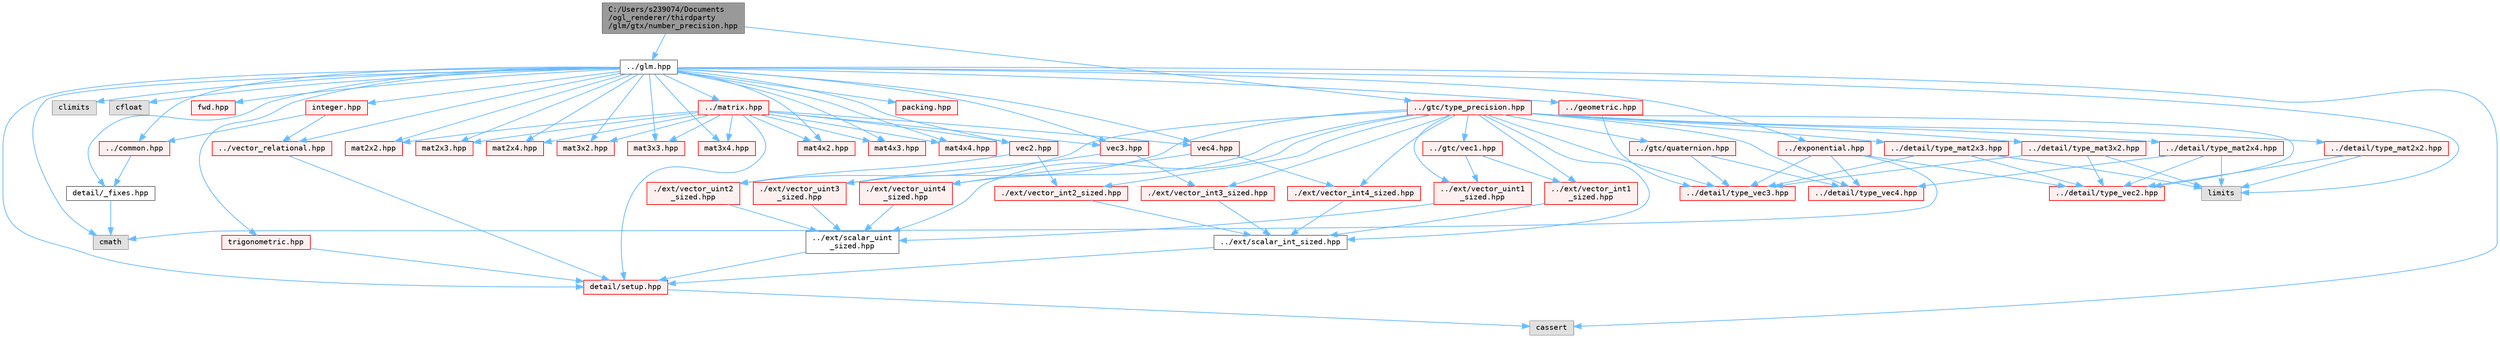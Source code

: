 digraph "C:/Users/s239074/Documents/ogl_renderer/thirdparty/glm/gtx/number_precision.hpp"
{
 // LATEX_PDF_SIZE
  bgcolor="transparent";
  edge [fontname=Terminal,fontsize=10,labelfontname=Helvetica,labelfontsize=10];
  node [fontname=Terminal,fontsize=10,shape=box,height=0.2,width=0.4];
  Node1 [label="C:/Users/s239074/Documents\l/ogl_renderer/thirdparty\l/glm/gtx/number_precision.hpp",height=0.2,width=0.4,color="gray40", fillcolor="grey60", style="filled", fontcolor="black",tooltip=" "];
  Node1 -> Node2 [color="steelblue1",style="solid"];
  Node2 [label="../glm.hpp",height=0.2,width=0.4,color="grey40", fillcolor="white", style="filled",URL="$glm_8hpp.html",tooltip=" "];
  Node2 -> Node3 [color="steelblue1",style="solid"];
  Node3 [label="detail/_fixes.hpp",height=0.2,width=0.4,color="grey40", fillcolor="white", style="filled",URL="$__fixes_8hpp.html",tooltip=" "];
  Node3 -> Node4 [color="steelblue1",style="solid"];
  Node4 [label="cmath",height=0.2,width=0.4,color="grey60", fillcolor="#E0E0E0", style="filled",tooltip=" "];
  Node2 -> Node5 [color="steelblue1",style="solid"];
  Node5 [label="detail/setup.hpp",height=0.2,width=0.4,color="red", fillcolor="#FFF0F0", style="filled",URL="$setup_8hpp.html",tooltip=" "];
  Node5 -> Node6 [color="steelblue1",style="solid"];
  Node6 [label="cassert",height=0.2,width=0.4,color="grey60", fillcolor="#E0E0E0", style="filled",tooltip=" "];
  Node2 -> Node4 [color="steelblue1",style="solid"];
  Node2 -> Node9 [color="steelblue1",style="solid"];
  Node9 [label="climits",height=0.2,width=0.4,color="grey60", fillcolor="#E0E0E0", style="filled",tooltip=" "];
  Node2 -> Node10 [color="steelblue1",style="solid"];
  Node10 [label="cfloat",height=0.2,width=0.4,color="grey60", fillcolor="#E0E0E0", style="filled",tooltip=" "];
  Node2 -> Node11 [color="steelblue1",style="solid"];
  Node11 [label="limits",height=0.2,width=0.4,color="grey60", fillcolor="#E0E0E0", style="filled",tooltip=" "];
  Node2 -> Node6 [color="steelblue1",style="solid"];
  Node2 -> Node12 [color="steelblue1",style="solid"];
  Node12 [label="fwd.hpp",height=0.2,width=0.4,color="red", fillcolor="#FFF0F0", style="filled",URL="$fwd_8hpp.html",tooltip=" "];
  Node2 -> Node14 [color="steelblue1",style="solid"];
  Node14 [label="vec2.hpp",height=0.2,width=0.4,color="red", fillcolor="#FFF0F0", style="filled",URL="$vec2_8hpp.html",tooltip=" "];
  Node14 -> Node25 [color="steelblue1",style="solid"];
  Node25 [label="./ext/vector_int2_sized.hpp",height=0.2,width=0.4,color="red", fillcolor="#FFF0F0", style="filled",URL="$vector__int2__sized_8hpp.html",tooltip=" "];
  Node25 -> Node26 [color="steelblue1",style="solid"];
  Node26 [label="../ext/scalar_int_sized.hpp",height=0.2,width=0.4,color="grey40", fillcolor="white", style="filled",URL="$scalar__int__sized_8hpp.html",tooltip=" "];
  Node26 -> Node5 [color="steelblue1",style="solid"];
  Node14 -> Node28 [color="steelblue1",style="solid"];
  Node28 [label="./ext/vector_uint2\l_sized.hpp",height=0.2,width=0.4,color="red", fillcolor="#FFF0F0", style="filled",URL="$vector__uint2__sized_8hpp.html",tooltip=" "];
  Node28 -> Node29 [color="steelblue1",style="solid"];
  Node29 [label="../ext/scalar_uint\l_sized.hpp",height=0.2,width=0.4,color="grey40", fillcolor="white", style="filled",URL="$scalar__uint__sized_8hpp.html",tooltip=" "];
  Node29 -> Node5 [color="steelblue1",style="solid"];
  Node2 -> Node30 [color="steelblue1",style="solid"];
  Node30 [label="vec3.hpp",height=0.2,width=0.4,color="red", fillcolor="#FFF0F0", style="filled",URL="$vec3_8hpp.html",tooltip=" "];
  Node30 -> Node40 [color="steelblue1",style="solid"];
  Node40 [label="./ext/vector_int3_sized.hpp",height=0.2,width=0.4,color="red", fillcolor="#FFF0F0", style="filled",URL="$vector__int3__sized_8hpp.html",tooltip=" "];
  Node40 -> Node26 [color="steelblue1",style="solid"];
  Node30 -> Node42 [color="steelblue1",style="solid"];
  Node42 [label="./ext/vector_uint3\l_sized.hpp",height=0.2,width=0.4,color="red", fillcolor="#FFF0F0", style="filled",URL="$vector__uint3__sized_8hpp.html",tooltip=" "];
  Node42 -> Node29 [color="steelblue1",style="solid"];
  Node2 -> Node43 [color="steelblue1",style="solid"];
  Node43 [label="vec4.hpp",height=0.2,width=0.4,color="red", fillcolor="#FFF0F0", style="filled",URL="$vec4_8hpp.html",tooltip=" "];
  Node43 -> Node53 [color="steelblue1",style="solid"];
  Node53 [label="./ext/vector_int4_sized.hpp",height=0.2,width=0.4,color="red", fillcolor="#FFF0F0", style="filled",URL="$vector__int4__sized_8hpp.html",tooltip=" "];
  Node53 -> Node26 [color="steelblue1",style="solid"];
  Node43 -> Node55 [color="steelblue1",style="solid"];
  Node55 [label="./ext/vector_uint4\l_sized.hpp",height=0.2,width=0.4,color="red", fillcolor="#FFF0F0", style="filled",URL="$vector__uint4__sized_8hpp.html",tooltip=" "];
  Node55 -> Node29 [color="steelblue1",style="solid"];
  Node2 -> Node56 [color="steelblue1",style="solid"];
  Node56 [label="mat2x2.hpp",height=0.2,width=0.4,color="red", fillcolor="#FFF0F0", style="filled",URL="$mat2x2_8hpp.html",tooltip=" "];
  Node2 -> Node61 [color="steelblue1",style="solid"];
  Node61 [label="mat2x3.hpp",height=0.2,width=0.4,color="red", fillcolor="#FFF0F0", style="filled",URL="$mat2x3_8hpp.html",tooltip=" "];
  Node2 -> Node68 [color="steelblue1",style="solid"];
  Node68 [label="mat2x4.hpp",height=0.2,width=0.4,color="red", fillcolor="#FFF0F0", style="filled",URL="$mat2x4_8hpp.html",tooltip=" "];
  Node2 -> Node75 [color="steelblue1",style="solid"];
  Node75 [label="mat3x2.hpp",height=0.2,width=0.4,color="red", fillcolor="#FFF0F0", style="filled",URL="$mat3x2_8hpp.html",tooltip=" "];
  Node2 -> Node82 [color="steelblue1",style="solid"];
  Node82 [label="mat3x3.hpp",height=0.2,width=0.4,color="red", fillcolor="#FFF0F0", style="filled",URL="$mat3x3_8hpp.html",tooltip=" "];
  Node2 -> Node89 [color="steelblue1",style="solid"];
  Node89 [label="mat3x4.hpp",height=0.2,width=0.4,color="red", fillcolor="#FFF0F0", style="filled",URL="$mat3x4_8hpp.html",tooltip=" "];
  Node2 -> Node96 [color="steelblue1",style="solid"];
  Node96 [label="mat4x2.hpp",height=0.2,width=0.4,color="red", fillcolor="#FFF0F0", style="filled",URL="$mat4x2_8hpp.html",tooltip=" "];
  Node2 -> Node103 [color="steelblue1",style="solid"];
  Node103 [label="mat4x3.hpp",height=0.2,width=0.4,color="red", fillcolor="#FFF0F0", style="filled",URL="$mat4x3_8hpp.html",tooltip=" "];
  Node2 -> Node110 [color="steelblue1",style="solid"];
  Node110 [label="mat4x4.hpp",height=0.2,width=0.4,color="red", fillcolor="#FFF0F0", style="filled",URL="$mat4x4_8hpp.html",tooltip=" "];
  Node2 -> Node134 [color="steelblue1",style="solid"];
  Node134 [label="trigonometric.hpp",height=0.2,width=0.4,color="red", fillcolor="#FFF0F0", style="filled",URL="$trigonometric_8hpp.html",tooltip=" "];
  Node134 -> Node5 [color="steelblue1",style="solid"];
  Node2 -> Node120 [color="steelblue1",style="solid"];
  Node120 [label="../exponential.hpp",height=0.2,width=0.4,color="red", fillcolor="#FFF0F0", style="filled",URL="$exponential_8hpp.html",tooltip=" "];
  Node120 -> Node16 [color="steelblue1",style="solid"];
  Node16 [label="../detail/type_vec2.hpp",height=0.2,width=0.4,color="red", fillcolor="#FFF0F0", style="filled",URL="$type__vec2_8hpp.html",tooltip=" "];
  Node120 -> Node32 [color="steelblue1",style="solid"];
  Node32 [label="../detail/type_vec3.hpp",height=0.2,width=0.4,color="red", fillcolor="#FFF0F0", style="filled",URL="$type__vec3_8hpp.html",tooltip=" "];
  Node120 -> Node45 [color="steelblue1",style="solid"];
  Node45 [label="../detail/type_vec4.hpp",height=0.2,width=0.4,color="red", fillcolor="#FFF0F0", style="filled",URL="$type__vec4_8hpp.html",tooltip=" "];
  Node120 -> Node4 [color="steelblue1",style="solid"];
  Node2 -> Node128 [color="steelblue1",style="solid"];
  Node128 [label="../common.hpp",height=0.2,width=0.4,color="red", fillcolor="#FFF0F0", style="filled",URL="$common_8hpp.html",tooltip=" "];
  Node128 -> Node3 [color="steelblue1",style="solid"];
  Node2 -> Node137 [color="steelblue1",style="solid"];
  Node137 [label="packing.hpp",height=0.2,width=0.4,color="red", fillcolor="#FFF0F0", style="filled",URL="$packing_8hpp.html",tooltip=" "];
  Node2 -> Node118 [color="steelblue1",style="solid"];
  Node118 [label="../geometric.hpp",height=0.2,width=0.4,color="red", fillcolor="#FFF0F0", style="filled",URL="$geometric_8hpp.html",tooltip=" "];
  Node118 -> Node32 [color="steelblue1",style="solid"];
  Node2 -> Node60 [color="steelblue1",style="solid"];
  Node60 [label="../matrix.hpp",height=0.2,width=0.4,color="red", fillcolor="#FFF0F0", style="filled",URL="$matrix_8hpp.html",tooltip=" "];
  Node60 -> Node5 [color="steelblue1",style="solid"];
  Node60 -> Node14 [color="steelblue1",style="solid"];
  Node60 -> Node30 [color="steelblue1",style="solid"];
  Node60 -> Node43 [color="steelblue1",style="solid"];
  Node60 -> Node56 [color="steelblue1",style="solid"];
  Node60 -> Node61 [color="steelblue1",style="solid"];
  Node60 -> Node68 [color="steelblue1",style="solid"];
  Node60 -> Node75 [color="steelblue1",style="solid"];
  Node60 -> Node82 [color="steelblue1",style="solid"];
  Node60 -> Node89 [color="steelblue1",style="solid"];
  Node60 -> Node96 [color="steelblue1",style="solid"];
  Node60 -> Node103 [color="steelblue1",style="solid"];
  Node60 -> Node110 [color="steelblue1",style="solid"];
  Node2 -> Node124 [color="steelblue1",style="solid"];
  Node124 [label="../vector_relational.hpp",height=0.2,width=0.4,color="red", fillcolor="#FFF0F0", style="filled",URL="$vector__relational_8hpp.html",tooltip=" "];
  Node124 -> Node5 [color="steelblue1",style="solid"];
  Node2 -> Node141 [color="steelblue1",style="solid"];
  Node141 [label="integer.hpp",height=0.2,width=0.4,color="red", fillcolor="#FFF0F0", style="filled",URL="$integer_8hpp.html",tooltip=" "];
  Node141 -> Node128 [color="steelblue1",style="solid"];
  Node141 -> Node124 [color="steelblue1",style="solid"];
  Node1 -> Node145 [color="steelblue1",style="solid"];
  Node145 [label="../gtc/type_precision.hpp",height=0.2,width=0.4,color="red", fillcolor="#FFF0F0", style="filled",URL="$type__precision_8hpp.html",tooltip=" "];
  Node145 -> Node146 [color="steelblue1",style="solid"];
  Node146 [label="../gtc/quaternion.hpp",height=0.2,width=0.4,color="red", fillcolor="#FFF0F0", style="filled",URL="$gtc_2quaternion_8hpp.html",tooltip=" "];
  Node146 -> Node32 [color="steelblue1",style="solid"];
  Node146 -> Node45 [color="steelblue1",style="solid"];
  Node145 -> Node182 [color="steelblue1",style="solid"];
  Node182 [label="../gtc/vec1.hpp",height=0.2,width=0.4,color="red", fillcolor="#FFF0F0", style="filled",URL="$vec1_8hpp.html",tooltip=" "];
  Node182 -> Node190 [color="steelblue1",style="solid"];
  Node190 [label="../ext/vector_int1\l_sized.hpp",height=0.2,width=0.4,color="red", fillcolor="#FFF0F0", style="filled",URL="$vector__int1__sized_8hpp.html",tooltip=" "];
  Node190 -> Node26 [color="steelblue1",style="solid"];
  Node182 -> Node192 [color="steelblue1",style="solid"];
  Node192 [label="../ext/vector_uint1\l_sized.hpp",height=0.2,width=0.4,color="red", fillcolor="#FFF0F0", style="filled",URL="$vector__uint1__sized_8hpp.html",tooltip=" "];
  Node192 -> Node29 [color="steelblue1",style="solid"];
  Node145 -> Node190 [color="steelblue1",style="solid"];
  Node145 -> Node25 [color="steelblue1",style="solid"];
  Node145 -> Node40 [color="steelblue1",style="solid"];
  Node145 -> Node53 [color="steelblue1",style="solid"];
  Node145 -> Node26 [color="steelblue1",style="solid"];
  Node145 -> Node192 [color="steelblue1",style="solid"];
  Node145 -> Node28 [color="steelblue1",style="solid"];
  Node145 -> Node42 [color="steelblue1",style="solid"];
  Node145 -> Node55 [color="steelblue1",style="solid"];
  Node145 -> Node29 [color="steelblue1",style="solid"];
  Node145 -> Node16 [color="steelblue1",style="solid"];
  Node145 -> Node32 [color="steelblue1",style="solid"];
  Node145 -> Node45 [color="steelblue1",style="solid"];
  Node145 -> Node58 [color="steelblue1",style="solid"];
  Node58 [label="../detail/type_mat2x2.hpp",height=0.2,width=0.4,color="red", fillcolor="#FFF0F0", style="filled",URL="$type__mat2x2_8hpp.html",tooltip=" "];
  Node58 -> Node16 [color="steelblue1",style="solid"];
  Node58 -> Node11 [color="steelblue1",style="solid"];
  Node145 -> Node63 [color="steelblue1",style="solid"];
  Node63 [label="../detail/type_mat2x3.hpp",height=0.2,width=0.4,color="red", fillcolor="#FFF0F0", style="filled",URL="$type__mat2x3_8hpp.html",tooltip=" "];
  Node63 -> Node16 [color="steelblue1",style="solid"];
  Node63 -> Node32 [color="steelblue1",style="solid"];
  Node63 -> Node11 [color="steelblue1",style="solid"];
  Node145 -> Node70 [color="steelblue1",style="solid"];
  Node70 [label="../detail/type_mat2x4.hpp",height=0.2,width=0.4,color="red", fillcolor="#FFF0F0", style="filled",URL="$type__mat2x4_8hpp.html",tooltip=" "];
  Node70 -> Node16 [color="steelblue1",style="solid"];
  Node70 -> Node45 [color="steelblue1",style="solid"];
  Node70 -> Node11 [color="steelblue1",style="solid"];
  Node145 -> Node77 [color="steelblue1",style="solid"];
  Node77 [label="../detail/type_mat3x2.hpp",height=0.2,width=0.4,color="red", fillcolor="#FFF0F0", style="filled",URL="$type__mat3x2_8hpp.html",tooltip=" "];
  Node77 -> Node16 [color="steelblue1",style="solid"];
  Node77 -> Node32 [color="steelblue1",style="solid"];
  Node77 -> Node11 [color="steelblue1",style="solid"];
}
